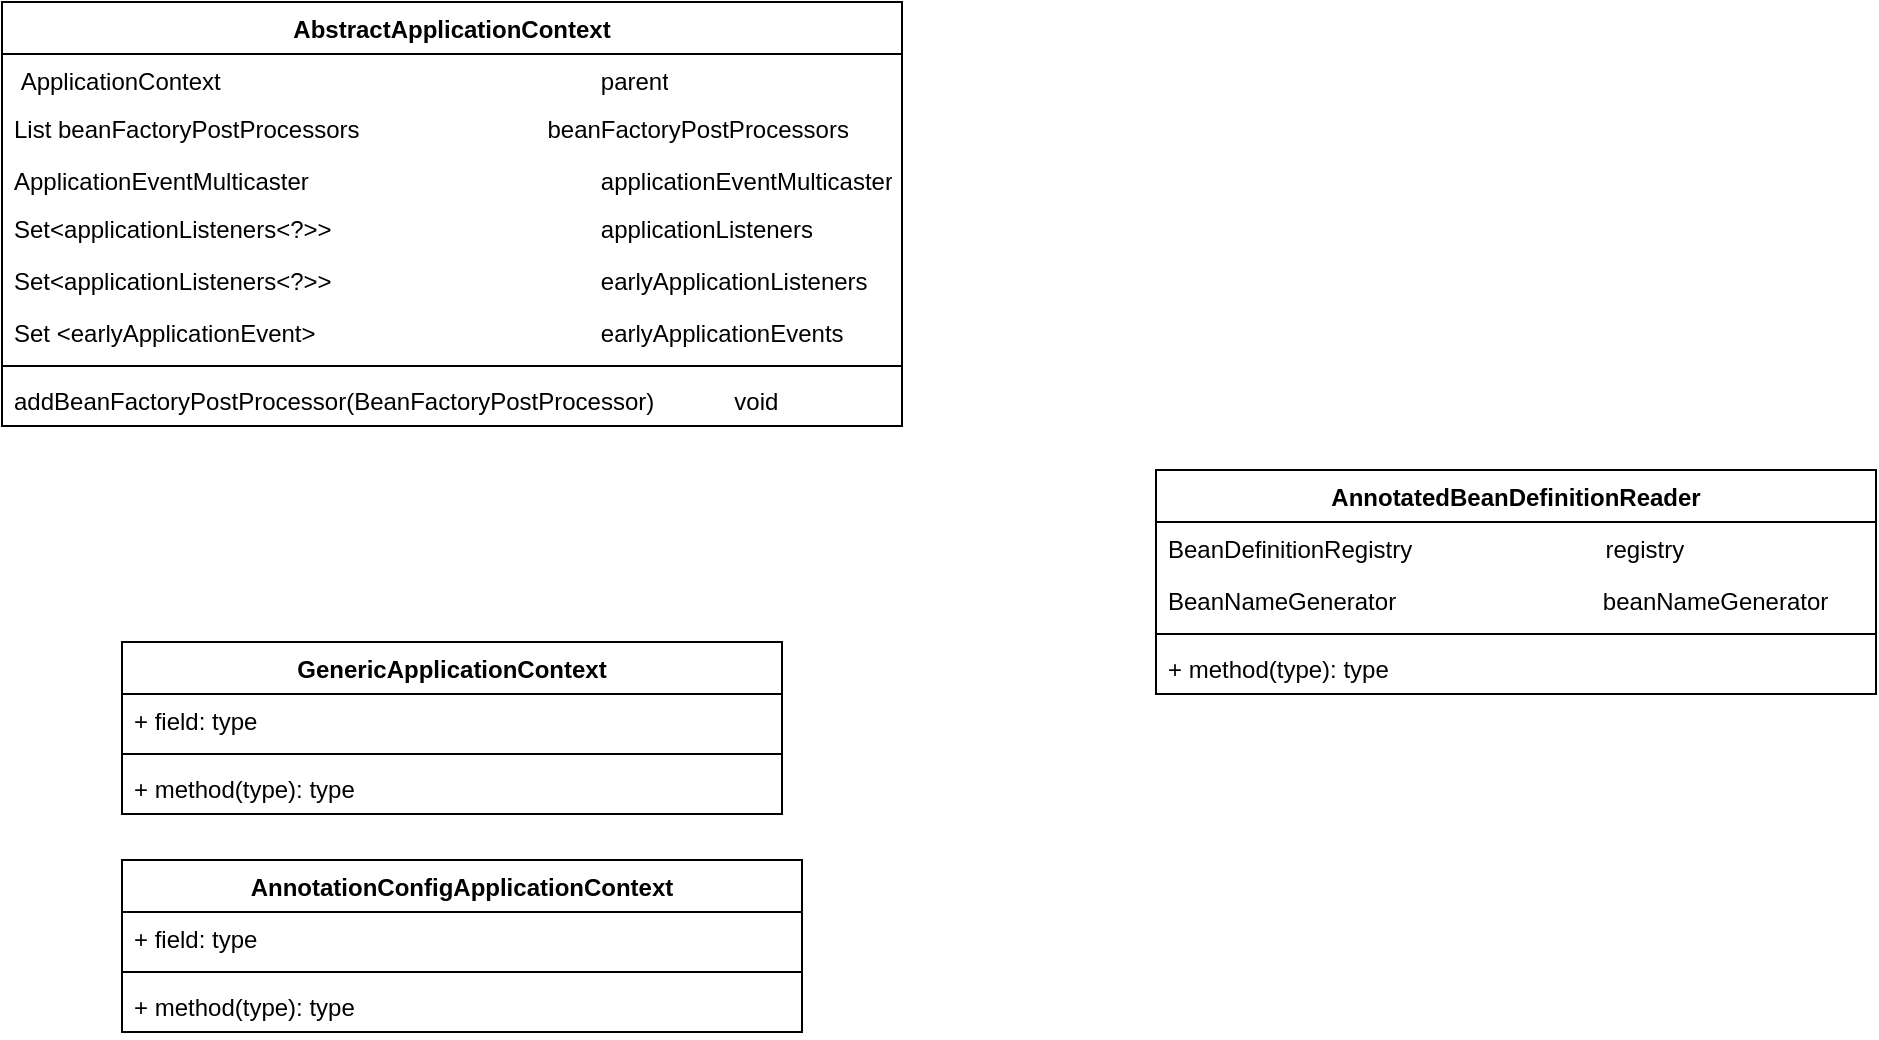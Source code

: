 <mxfile version="21.3.6" type="github">
  <diagram id="C5RBs43oDa-KdzZeNtuy" name="Page-1">
    <mxGraphModel dx="1877" dy="615" grid="1" gridSize="10" guides="1" tooltips="1" connect="1" arrows="1" fold="1" page="1" pageScale="1" pageWidth="827" pageHeight="1169" math="0" shadow="0">
      <root>
        <mxCell id="WIyWlLk6GJQsqaUBKTNV-0" />
        <mxCell id="WIyWlLk6GJQsqaUBKTNV-1" parent="WIyWlLk6GJQsqaUBKTNV-0" />
        <mxCell id="t1czlA54ClY-NQu4yhsW-11" value="AnnotatedBeanDefinitionReader&lt;br&gt;" style="swimlane;fontStyle=1;align=center;verticalAlign=top;childLayout=stackLayout;horizontal=1;startSize=26;horizontalStack=0;resizeParent=1;resizeParentMax=0;resizeLast=0;collapsible=1;marginBottom=0;whiteSpace=wrap;html=1;" vertex="1" parent="WIyWlLk6GJQsqaUBKTNV-1">
          <mxGeometry x="467" y="664" width="360" height="112" as="geometry" />
        </mxCell>
        <mxCell id="t1czlA54ClY-NQu4yhsW-12" value="BeanDefinitionRegistry&amp;nbsp; &amp;nbsp; &amp;nbsp; &amp;nbsp; &amp;nbsp; &amp;nbsp; &amp;nbsp; &amp;nbsp; &amp;nbsp; &amp;nbsp; &amp;nbsp; &amp;nbsp; &amp;nbsp; &amp;nbsp; &amp;nbsp;registry&lt;br&gt;" style="text;strokeColor=none;fillColor=none;align=left;verticalAlign=top;spacingLeft=4;spacingRight=4;overflow=hidden;rotatable=0;points=[[0,0.5],[1,0.5]];portConstraint=eastwest;whiteSpace=wrap;html=1;" vertex="1" parent="t1czlA54ClY-NQu4yhsW-11">
          <mxGeometry y="26" width="360" height="26" as="geometry" />
        </mxCell>
        <mxCell id="t1czlA54ClY-NQu4yhsW-15" value="BeanNameGenerator&amp;nbsp; &amp;nbsp; &amp;nbsp; &amp;nbsp; &amp;nbsp; &amp;nbsp; &amp;nbsp; &amp;nbsp; &amp;nbsp; &amp;nbsp; &amp;nbsp; &amp;nbsp; &amp;nbsp; &amp;nbsp; &amp;nbsp; &amp;nbsp;beanNameGenerator" style="text;strokeColor=none;fillColor=none;align=left;verticalAlign=top;spacingLeft=4;spacingRight=4;overflow=hidden;rotatable=0;points=[[0,0.5],[1,0.5]];portConstraint=eastwest;whiteSpace=wrap;html=1;" vertex="1" parent="t1czlA54ClY-NQu4yhsW-11">
          <mxGeometry y="52" width="360" height="26" as="geometry" />
        </mxCell>
        <mxCell id="t1czlA54ClY-NQu4yhsW-13" value="" style="line;strokeWidth=1;fillColor=none;align=left;verticalAlign=middle;spacingTop=-1;spacingLeft=3;spacingRight=3;rotatable=0;labelPosition=right;points=[];portConstraint=eastwest;strokeColor=inherit;" vertex="1" parent="t1czlA54ClY-NQu4yhsW-11">
          <mxGeometry y="78" width="360" height="8" as="geometry" />
        </mxCell>
        <mxCell id="t1czlA54ClY-NQu4yhsW-14" value="+ method(type): type" style="text;strokeColor=none;fillColor=none;align=left;verticalAlign=top;spacingLeft=4;spacingRight=4;overflow=hidden;rotatable=0;points=[[0,0.5],[1,0.5]];portConstraint=eastwest;whiteSpace=wrap;html=1;" vertex="1" parent="t1czlA54ClY-NQu4yhsW-11">
          <mxGeometry y="86" width="360" height="26" as="geometry" />
        </mxCell>
        <mxCell id="t1czlA54ClY-NQu4yhsW-17" value="AnnotationConfigApplicationContext" style="swimlane;fontStyle=1;align=center;verticalAlign=top;childLayout=stackLayout;horizontal=1;startSize=26;horizontalStack=0;resizeParent=1;resizeParentMax=0;resizeLast=0;collapsible=1;marginBottom=0;whiteSpace=wrap;html=1;" vertex="1" parent="WIyWlLk6GJQsqaUBKTNV-1">
          <mxGeometry x="-50" y="859" width="340" height="86" as="geometry" />
        </mxCell>
        <mxCell id="t1czlA54ClY-NQu4yhsW-18" value="+ field: type" style="text;strokeColor=none;fillColor=none;align=left;verticalAlign=top;spacingLeft=4;spacingRight=4;overflow=hidden;rotatable=0;points=[[0,0.5],[1,0.5]];portConstraint=eastwest;whiteSpace=wrap;html=1;" vertex="1" parent="t1czlA54ClY-NQu4yhsW-17">
          <mxGeometry y="26" width="340" height="26" as="geometry" />
        </mxCell>
        <mxCell id="t1czlA54ClY-NQu4yhsW-19" value="" style="line;strokeWidth=1;fillColor=none;align=left;verticalAlign=middle;spacingTop=-1;spacingLeft=3;spacingRight=3;rotatable=0;labelPosition=right;points=[];portConstraint=eastwest;strokeColor=inherit;" vertex="1" parent="t1czlA54ClY-NQu4yhsW-17">
          <mxGeometry y="52" width="340" height="8" as="geometry" />
        </mxCell>
        <mxCell id="t1czlA54ClY-NQu4yhsW-20" value="+ method(type): type" style="text;strokeColor=none;fillColor=none;align=left;verticalAlign=top;spacingLeft=4;spacingRight=4;overflow=hidden;rotatable=0;points=[[0,0.5],[1,0.5]];portConstraint=eastwest;whiteSpace=wrap;html=1;" vertex="1" parent="t1czlA54ClY-NQu4yhsW-17">
          <mxGeometry y="60" width="340" height="26" as="geometry" />
        </mxCell>
        <mxCell id="t1czlA54ClY-NQu4yhsW-21" value="GenericApplicationContext" style="swimlane;fontStyle=1;align=center;verticalAlign=top;childLayout=stackLayout;horizontal=1;startSize=26;horizontalStack=0;resizeParent=1;resizeParentMax=0;resizeLast=0;collapsible=1;marginBottom=0;whiteSpace=wrap;html=1;" vertex="1" parent="WIyWlLk6GJQsqaUBKTNV-1">
          <mxGeometry x="-50" y="750" width="330" height="86" as="geometry" />
        </mxCell>
        <mxCell id="t1czlA54ClY-NQu4yhsW-22" value="+ field: type" style="text;strokeColor=none;fillColor=none;align=left;verticalAlign=top;spacingLeft=4;spacingRight=4;overflow=hidden;rotatable=0;points=[[0,0.5],[1,0.5]];portConstraint=eastwest;whiteSpace=wrap;html=1;" vertex="1" parent="t1czlA54ClY-NQu4yhsW-21">
          <mxGeometry y="26" width="330" height="26" as="geometry" />
        </mxCell>
        <mxCell id="t1czlA54ClY-NQu4yhsW-23" value="" style="line;strokeWidth=1;fillColor=none;align=left;verticalAlign=middle;spacingTop=-1;spacingLeft=3;spacingRight=3;rotatable=0;labelPosition=right;points=[];portConstraint=eastwest;strokeColor=inherit;" vertex="1" parent="t1czlA54ClY-NQu4yhsW-21">
          <mxGeometry y="52" width="330" height="8" as="geometry" />
        </mxCell>
        <mxCell id="t1czlA54ClY-NQu4yhsW-24" value="+ method(type): type" style="text;strokeColor=none;fillColor=none;align=left;verticalAlign=top;spacingLeft=4;spacingRight=4;overflow=hidden;rotatable=0;points=[[0,0.5],[1,0.5]];portConstraint=eastwest;whiteSpace=wrap;html=1;" vertex="1" parent="t1czlA54ClY-NQu4yhsW-21">
          <mxGeometry y="60" width="330" height="26" as="geometry" />
        </mxCell>
        <mxCell id="t1czlA54ClY-NQu4yhsW-25" value="AbstractApplicationContext" style="swimlane;fontStyle=1;align=center;verticalAlign=top;childLayout=stackLayout;horizontal=1;startSize=26;horizontalStack=0;resizeParent=1;resizeParentMax=0;resizeLast=0;collapsible=1;marginBottom=0;whiteSpace=wrap;html=1;" vertex="1" parent="WIyWlLk6GJQsqaUBKTNV-1">
          <mxGeometry x="-110" y="430" width="450" height="212" as="geometry" />
        </mxCell>
        <mxCell id="t1czlA54ClY-NQu4yhsW-26" value="&amp;nbsp;ApplicationContext&amp;nbsp; &amp;nbsp; &amp;nbsp; &amp;nbsp; &amp;nbsp; &amp;nbsp; &amp;nbsp; &amp;nbsp; &amp;nbsp; &amp;nbsp; &amp;nbsp; &amp;nbsp; &amp;nbsp; &amp;nbsp; &amp;nbsp; &amp;nbsp; &amp;nbsp; &amp;nbsp; &amp;nbsp;&lt;span style=&quot;white-space: pre;&quot;&gt;&#x9;&lt;/span&gt;&lt;span style=&quot;white-space: pre;&quot;&gt;&#x9;&lt;/span&gt;&lt;span style=&quot;white-space: pre;&quot;&gt;&#x9;&lt;/span&gt;parent" style="text;strokeColor=none;fillColor=none;align=left;verticalAlign=top;spacingLeft=4;spacingRight=4;overflow=hidden;rotatable=0;points=[[0,0.5],[1,0.5]];portConstraint=eastwest;whiteSpace=wrap;html=1;" vertex="1" parent="t1czlA54ClY-NQu4yhsW-25">
          <mxGeometry y="26" width="450" height="24" as="geometry" />
        </mxCell>
        <mxCell id="t1czlA54ClY-NQu4yhsW-33" value="List beanFactoryPostProcessors&amp;nbsp; &amp;nbsp; &amp;nbsp; &amp;nbsp; &amp;nbsp; &amp;nbsp; &amp;nbsp; &amp;nbsp; &lt;span style=&quot;white-space: pre;&quot;&gt;&#x9;&lt;/span&gt;&lt;span style=&quot;white-space: pre;&quot;&gt;&#x9;&lt;/span&gt;beanFactoryPostProcessors" style="text;strokeColor=none;fillColor=none;align=left;verticalAlign=top;spacingLeft=4;spacingRight=4;overflow=hidden;rotatable=0;points=[[0,0.5],[1,0.5]];portConstraint=eastwest;whiteSpace=wrap;html=1;" vertex="1" parent="t1czlA54ClY-NQu4yhsW-25">
          <mxGeometry y="50" width="450" height="26" as="geometry" />
        </mxCell>
        <mxCell id="t1czlA54ClY-NQu4yhsW-34" value="ApplicationEventMulticaster&amp;nbsp; &amp;nbsp; &amp;nbsp; &amp;nbsp; &amp;nbsp; &amp;nbsp; &amp;nbsp; &amp;nbsp; &amp;nbsp; &amp;nbsp; &amp;nbsp; &amp;nbsp; &lt;span style=&quot;white-space: pre;&quot;&gt;&#x9;&lt;/span&gt;&lt;span style=&quot;white-space: pre;&quot;&gt;&#x9;&lt;/span&gt;&lt;span style=&quot;white-space: pre;&quot;&gt;&#x9;&lt;/span&gt;applicationEventMulticaster" style="text;strokeColor=none;fillColor=none;align=left;verticalAlign=top;spacingLeft=4;spacingRight=4;overflow=hidden;rotatable=0;points=[[0,0.5],[1,0.5]];portConstraint=eastwest;whiteSpace=wrap;html=1;" vertex="1" parent="t1czlA54ClY-NQu4yhsW-25">
          <mxGeometry y="76" width="450" height="24" as="geometry" />
        </mxCell>
        <mxCell id="t1czlA54ClY-NQu4yhsW-35" value="Set&amp;lt;applicationListeners&amp;lt;?&amp;gt;&amp;gt;&amp;nbsp; &amp;nbsp; &amp;nbsp; &amp;nbsp; &amp;nbsp; &amp;nbsp; &amp;nbsp; &amp;nbsp; &amp;nbsp; &amp;nbsp; &amp;nbsp;&lt;span style=&quot;white-space: pre;&quot;&gt;&#x9;&lt;/span&gt;&lt;span style=&quot;white-space: pre;&quot;&gt;&#x9;&lt;/span&gt;&lt;span style=&quot;white-space: pre;&quot;&gt;&#x9;&lt;/span&gt;applicationListeners" style="text;strokeColor=none;fillColor=none;align=left;verticalAlign=top;spacingLeft=4;spacingRight=4;overflow=hidden;rotatable=0;points=[[0,0.5],[1,0.5]];portConstraint=eastwest;whiteSpace=wrap;html=1;" vertex="1" parent="t1czlA54ClY-NQu4yhsW-25">
          <mxGeometry y="100" width="450" height="26" as="geometry" />
        </mxCell>
        <mxCell id="t1czlA54ClY-NQu4yhsW-36" value="Set&amp;lt;applicationListeners&amp;lt;?&amp;gt;&amp;gt;&amp;nbsp; &amp;nbsp; &amp;nbsp; &amp;nbsp; &amp;nbsp; &amp;nbsp; &amp;nbsp; &amp;nbsp; &amp;nbsp; &amp;nbsp; &lt;span style=&quot;white-space: pre;&quot;&gt;&#x9;&lt;/span&gt;&amp;nbsp;&lt;span style=&quot;white-space: pre;&quot;&gt;&#x9;&lt;/span&gt;&lt;span style=&quot;white-space: pre;&quot;&gt;&#x9;&lt;/span&gt;earlyApplicationListeners" style="text;strokeColor=none;fillColor=none;align=left;verticalAlign=top;spacingLeft=4;spacingRight=4;overflow=hidden;rotatable=0;points=[[0,0.5],[1,0.5]];portConstraint=eastwest;whiteSpace=wrap;html=1;" vertex="1" parent="t1czlA54ClY-NQu4yhsW-25">
          <mxGeometry y="126" width="450" height="26" as="geometry" />
        </mxCell>
        <mxCell id="t1czlA54ClY-NQu4yhsW-39" value="Set &amp;lt;earlyApplicationEvent&amp;gt;&amp;nbsp; &amp;nbsp; &amp;nbsp; &amp;nbsp; &amp;nbsp; &amp;nbsp; &amp;nbsp; &amp;nbsp; &amp;nbsp; &amp;nbsp; &amp;nbsp; &amp;nbsp; &amp;nbsp; &lt;span style=&quot;white-space: pre;&quot;&gt;&#x9;&lt;/span&gt;&lt;span style=&quot;white-space: pre;&quot;&gt;&#x9;&lt;/span&gt;&lt;span style=&quot;white-space: pre;&quot;&gt;&#x9;&lt;/span&gt;earlyApplicationEvents" style="text;strokeColor=none;fillColor=none;align=left;verticalAlign=top;spacingLeft=4;spacingRight=4;overflow=hidden;rotatable=0;points=[[0,0.5],[1,0.5]];portConstraint=eastwest;whiteSpace=wrap;html=1;" vertex="1" parent="t1czlA54ClY-NQu4yhsW-25">
          <mxGeometry y="152" width="450" height="26" as="geometry" />
        </mxCell>
        <mxCell id="t1czlA54ClY-NQu4yhsW-27" value="" style="line;strokeWidth=1;fillColor=none;align=left;verticalAlign=middle;spacingTop=-1;spacingLeft=3;spacingRight=3;rotatable=0;labelPosition=right;points=[];portConstraint=eastwest;strokeColor=inherit;" vertex="1" parent="t1czlA54ClY-NQu4yhsW-25">
          <mxGeometry y="178" width="450" height="8" as="geometry" />
        </mxCell>
        <mxCell id="t1czlA54ClY-NQu4yhsW-28" value="addBeanFactoryPostProcessor(BeanFactoryPostProcessor)&amp;nbsp; &amp;nbsp; &amp;nbsp; &amp;nbsp; &amp;nbsp; &amp;nbsp; void" style="text;strokeColor=none;fillColor=none;align=left;verticalAlign=top;spacingLeft=4;spacingRight=4;overflow=hidden;rotatable=0;points=[[0,0.5],[1,0.5]];portConstraint=eastwest;whiteSpace=wrap;html=1;" vertex="1" parent="t1czlA54ClY-NQu4yhsW-25">
          <mxGeometry y="186" width="450" height="26" as="geometry" />
        </mxCell>
      </root>
    </mxGraphModel>
  </diagram>
</mxfile>
